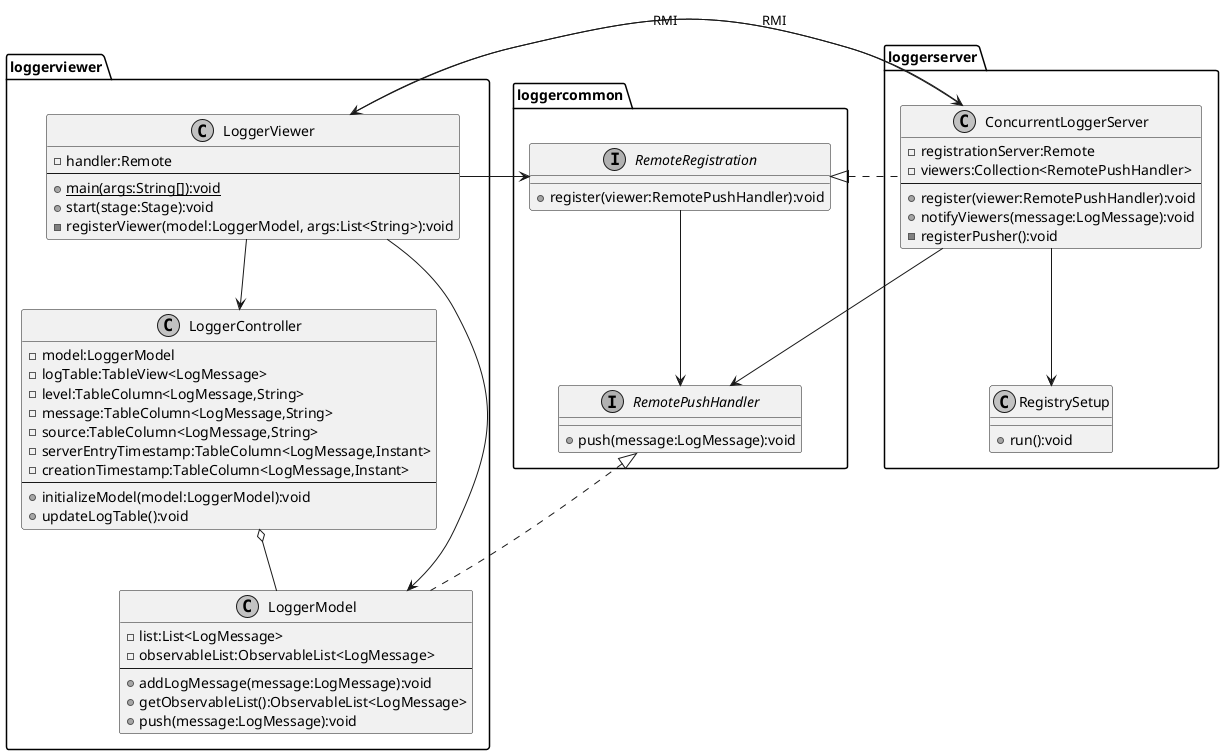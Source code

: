 @startuml

skinparam monochrome true
skinparam defaultFontName Droid Sans

package "loggercommon" {
    interface RemoteRegistration {
        + register(viewer:RemotePushHandler):void
    }
    interface RemotePushHandler {
        + push(message:LogMessage):void
    }
    RemoteRegistration --> RemotePushHandler
}

package "loggerserver" {
    class RegistrySetup {
        + run():void
    }
    class ConcurrentLoggerServer {
        - registrationServer:Remote
        - viewers:Collection<RemotePushHandler>
        ---
        + register(viewer:RemotePushHandler):void
        + notifyViewers(message:LogMessage):void
        - registerPusher():void
    }
    ConcurrentLoggerServer --> RegistrySetup
}

package "loggerviewer" {
    class LoggerController {
        - model:LoggerModel
        - logTable:TableView<LogMessage>
        - level:TableColumn<LogMessage,String>
        - message:TableColumn<LogMessage,String>
        - source:TableColumn<LogMessage,String>
        - serverEntryTimestamp:TableColumn<LogMessage,Instant>
        - creationTimestamp:TableColumn<LogMessage,Instant>
        ---
        + initializeModel(model:LoggerModel):void
        + updateLogTable():void
    }
    class LoggerModel {
        - list:List<LogMessage>
        - observableList:ObservableList<LogMessage>
        ---
        + addLogMessage(message:LogMessage):void
        + getObservableList():ObservableList<LogMessage>
        + push(message:LogMessage):void
    }
    class LoggerViewer {
        - handler:Remote
        ---
        {static} + main(args:String[]):void
        + start(stage:Stage):void
        - registerViewer(model:LoggerModel, args:List<String>):void
    }
    LoggerController o-- LoggerModel
    LoggerViewer --> LoggerController
    LoggerViewer --> LoggerModel
}

RemoteRegistration <|.. ConcurrentLoggerServer 
RemotePushHandler <|.. LoggerModel
ConcurrentLoggerServer --> LoggerViewer : RMI
LoggerViewer --> RemoteRegistration
LoggerViewer --> ConcurrentLoggerServer : RMI
ConcurrentLoggerServer --> RemotePushHandler

@enduml
